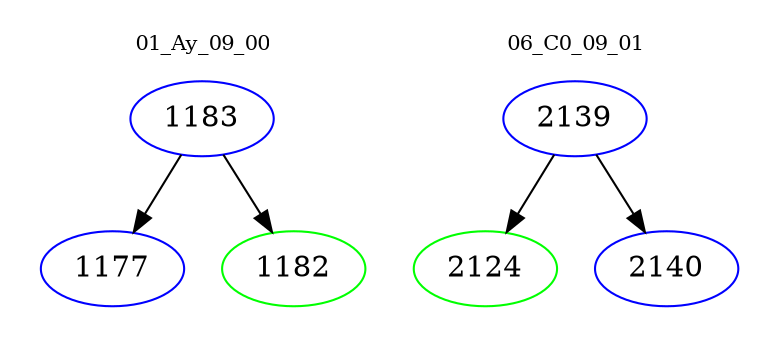 digraph{
subgraph cluster_0 {
color = white
label = "01_Ay_09_00";
fontsize=10;
T0_1183 [label="1183", color="blue"]
T0_1183 -> T0_1177 [color="black"]
T0_1177 [label="1177", color="blue"]
T0_1183 -> T0_1182 [color="black"]
T0_1182 [label="1182", color="green"]
}
subgraph cluster_1 {
color = white
label = "06_C0_09_01";
fontsize=10;
T1_2139 [label="2139", color="blue"]
T1_2139 -> T1_2124 [color="black"]
T1_2124 [label="2124", color="green"]
T1_2139 -> T1_2140 [color="black"]
T1_2140 [label="2140", color="blue"]
}
}
